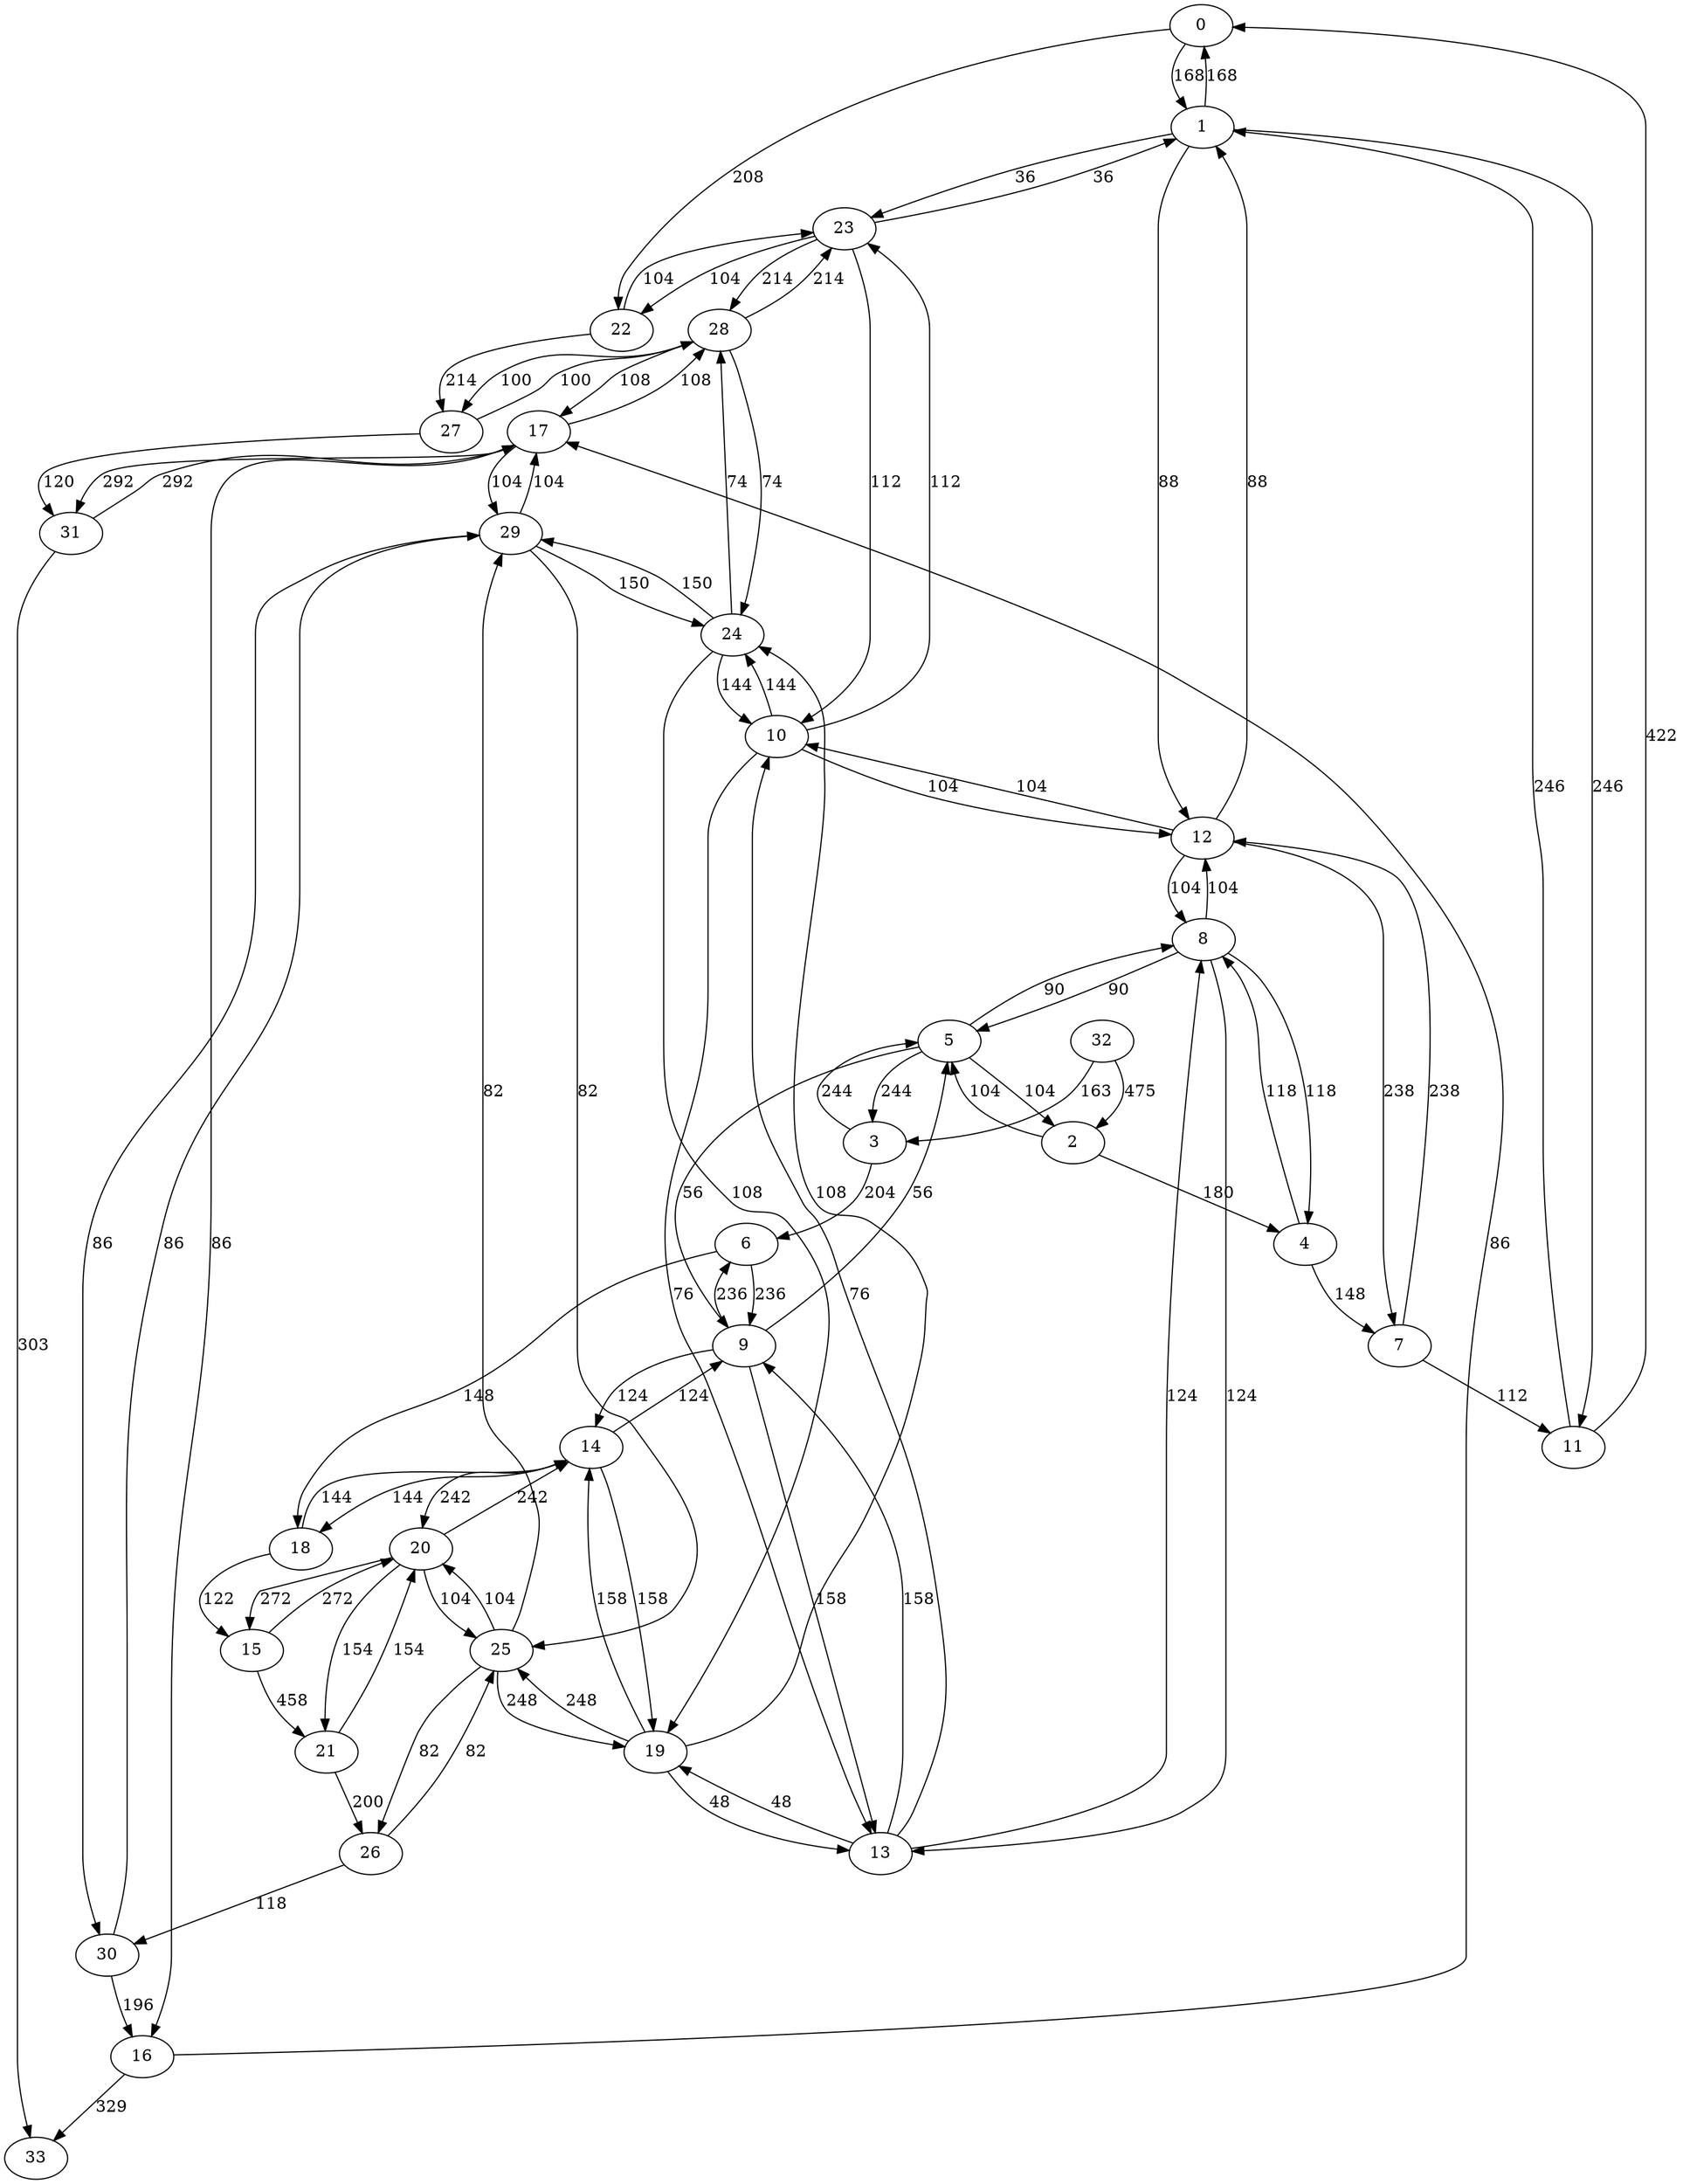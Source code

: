 digraph {
    0 [ label = "0" ]
    1 [ label = "1" ]
    2 [ label = "2" ]
    3 [ label = "3" ]
    4 [ label = "4" ]
    5 [ label = "5" ]
    6 [ label = "6" ]
    7 [ label = "7" ]
    8 [ label = "8" ]
    9 [ label = "9" ]
    10 [ label = "10" ]
    11 [ label = "11" ]
    12 [ label = "12" ]
    13 [ label = "13" ]
    14 [ label = "14" ]
    15 [ label = "15" ]
    16 [ label = "16" ]
    17 [ label = "17" ]
    18 [ label = "18" ]
    19 [ label = "19" ]
    20 [ label = "20" ]
    21 [ label = "21" ]
    22 [ label = "22" ]
    23 [ label = "23" ]
    24 [ label = "24" ]
    25 [ label = "25" ]
    26 [ label = "26" ]
    27 [ label = "27" ]
    28 [ label = "28" ]
    29 [ label = "29" ]
    30 [ label = "30" ]
    31 [ label = "31" ]
    32 [ label = "32" ]
    33 [ label = "33" ]
    16 -> 17 [ label = "86" ]
    17 -> 16 [ label = "86" ]
    32 -> 2 [ label = "475" ]
    16 -> 33 [ label = "329" ]
    32 -> 3 [ label = "163" ]
    31 -> 33 [ label = "303" ]
    2 -> 4 [ label = "180" ]
    17 -> 31 [ label = "292" ]
    2 -> 5 [ label = "104" ]
    5 -> 2 [ label = "104" ]
    3 -> 5 [ label = "244" ]
    5 -> 3 [ label = "244" ]
    3 -> 6 [ label = "204" ]
    29 -> 17 [ label = "104" ]
    4 -> 7 [ label = "148" ]
    31 -> 17 [ label = "292" ]
    4 -> 8 [ label = "118" ]
    8 -> 4 [ label = "118" ]
    5 -> 8 [ label = "90" ]
    8 -> 5 [ label = "90" ]
    5 -> 9 [ label = "56" ]
    9 -> 5 [ label = "56" ]
    6 -> 9 [ label = "236" ]
    9 -> 6 [ label = "236" ]
    6 -> 18 [ label = "148" ]
    17 -> 28 [ label = "108" ]
    7 -> 11 [ label = "112" ]
    27 -> 28 [ label = "100" ]
    7 -> 12 [ label = "238" ]
    12 -> 7 [ label = "238" ]
    8 -> 12 [ label = "104" ]
    12 -> 8 [ label = "104" ]
    8 -> 13 [ label = "124" ]
    13 -> 8 [ label = "124" ]
    9 -> 13 [ label = "158" ]
    13 -> 9 [ label = "158" ]
    9 -> 14 [ label = "124" ]
    14 -> 9 [ label = "124" ]
    18 -> 14 [ label = "144" ]
    14 -> 18 [ label = "144" ]
    18 -> 15 [ label = "122" ]
    28 -> 17 [ label = "108" ]
    11 -> 0 [ label = "422" ]
    30 -> 16 [ label = "196" ]
    11 -> 1 [ label = "246" ]
    1 -> 11 [ label = "246" ]
    12 -> 1 [ label = "88" ]
    1 -> 12 [ label = "88" ]
    12 -> 10 [ label = "104" ]
    10 -> 12 [ label = "104" ]
    13 -> 10 [ label = "76" ]
    10 -> 13 [ label = "76" ]
    13 -> 19 [ label = "48" ]
    19 -> 13 [ label = "48" ]
    14 -> 19 [ label = "158" ]
    19 -> 14 [ label = "158" ]
    14 -> 20 [ label = "242" ]
    20 -> 14 [ label = "242" ]
    15 -> 20 [ label = "272" ]
    20 -> 15 [ label = "272" ]
    15 -> 21 [ label = "458" ]
    17 -> 29 [ label = "104" ]
    0 -> 1 [ label = "168" ]
    1 -> 0 [ label = "168" ]
    0 -> 22 [ label = "208" ]
    30 -> 29 [ label = "86" ]
    1 -> 23 [ label = "36" ]
    23 -> 1 [ label = "36" ]
    10 -> 23 [ label = "112" ]
    23 -> 10 [ label = "112" ]
    10 -> 24 [ label = "144" ]
    24 -> 10 [ label = "144" ]
    19 -> 24 [ label = "108" ]
    24 -> 19 [ label = "108" ]
    19 -> 25 [ label = "248" ]
    25 -> 19 [ label = "248" ]
    20 -> 25 [ label = "104" ]
    25 -> 20 [ label = "104" ]
    20 -> 21 [ label = "154" ]
    21 -> 20 [ label = "154" ]
    21 -> 26 [ label = "200" ]
    27 -> 31 [ label = "120" ]
    22 -> 23 [ label = "104" ]
    23 -> 22 [ label = "104" ]
    22 -> 27 [ label = "214" ]
    29 -> 30 [ label = "86" ]
    23 -> 28 [ label = "214" ]
    28 -> 23 [ label = "214" ]
    24 -> 28 [ label = "74" ]
    28 -> 24 [ label = "74" ]
    24 -> 29 [ label = "150" ]
    29 -> 24 [ label = "150" ]
    25 -> 29 [ label = "82" ]
    29 -> 25 [ label = "82" ]
    25 -> 26 [ label = "82" ]
    26 -> 25 [ label = "82" ]
    26 -> 30 [ label = "118" ]
    28 -> 27 [ label = "100" ]
}
